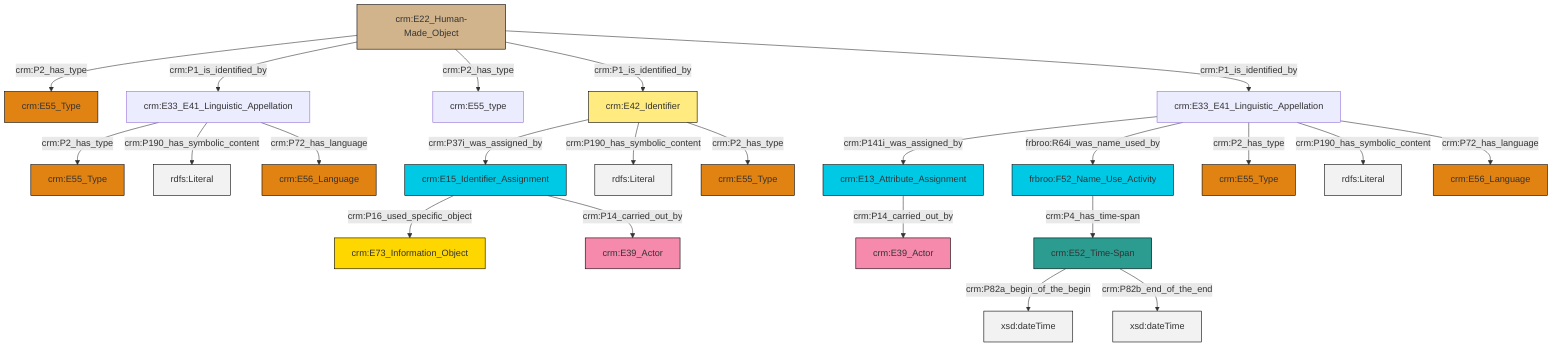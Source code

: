 graph TD
classDef Literal fill:#f2f2f2,stroke:#000000;
classDef CRM_Entity fill:#FFFFFF,stroke:#000000;
classDef Temporal_Entity fill:#00C9E6, stroke:#000000;
classDef Type fill:#E18312, stroke:#000000;
classDef Time-Span fill:#2C9C91, stroke:#000000;
classDef Appellation fill:#FFEB7F, stroke:#000000;
classDef Place fill:#008836, stroke:#000000;
classDef Persistent_Item fill:#B266B2, stroke:#000000;
classDef Conceptual_Object fill:#FFD700, stroke:#000000;
classDef Physical_Thing fill:#D2B48C, stroke:#000000;
classDef Actor fill:#f58aad, stroke:#000000;
classDef PC_Classes fill:#4ce600, stroke:#000000;
classDef Multi fill:#cccccc,stroke:#000000;

0["frbroo:F52_Name_Use_Activity"]:::Temporal_Entity -->|crm:P4_has_time-span| 1["crm:E52_Time-Span"]:::Time-Span
4["crm:E42_Identifier"]:::Appellation -->|crm:P37i_was_assigned_by| 2["crm:E15_Identifier_Assignment"]:::Temporal_Entity
12["crm:E22_Human-Made_Object"]:::Physical_Thing -->|crm:P2_has_type| 13["crm:E55_Type"]:::Type
16["crm:E33_E41_Linguistic_Appellation"]:::Default -->|crm:P2_has_type| 6["crm:E55_Type"]:::Type
12["crm:E22_Human-Made_Object"]:::Physical_Thing -->|crm:P1_is_identified_by| 16["crm:E33_E41_Linguistic_Appellation"]:::Default
12["crm:E22_Human-Made_Object"]:::Physical_Thing -->|crm:P2_has_type| 22["crm:E55_type"]:::Default
4["crm:E42_Identifier"]:::Appellation -->|crm:P190_has_symbolic_content| 23[rdfs:Literal]:::Literal
16["crm:E33_E41_Linguistic_Appellation"]:::Default -->|crm:P190_has_symbolic_content| 24[rdfs:Literal]:::Literal
12["crm:E22_Human-Made_Object"]:::Physical_Thing -->|crm:P1_is_identified_by| 4["crm:E42_Identifier"]:::Appellation
16["crm:E33_E41_Linguistic_Appellation"]:::Default -->|crm:P72_has_language| 8["crm:E56_Language"]:::Type
1["crm:E52_Time-Span"]:::Time-Span -->|crm:P82a_begin_of_the_begin| 31[xsd:dateTime]:::Literal
34["crm:E33_E41_Linguistic_Appellation"]:::Default -->|crm:P141i_was_assigned_by| 35["crm:E13_Attribute_Assignment"]:::Temporal_Entity
4["crm:E42_Identifier"]:::Appellation -->|crm:P2_has_type| 27["crm:E55_Type"]:::Type
2["crm:E15_Identifier_Assignment"]:::Temporal_Entity -->|crm:P16_used_specific_object| 14["crm:E73_Information_Object"]:::Conceptual_Object
34["crm:E33_E41_Linguistic_Appellation"]:::Default -->|frbroo:R64i_was_name_used_by| 0["frbroo:F52_Name_Use_Activity"]:::Temporal_Entity
34["crm:E33_E41_Linguistic_Appellation"]:::Default -->|crm:P2_has_type| 29["crm:E55_Type"]:::Type
34["crm:E33_E41_Linguistic_Appellation"]:::Default -->|crm:P190_has_symbolic_content| 38[rdfs:Literal]:::Literal
34["crm:E33_E41_Linguistic_Appellation"]:::Default -->|crm:P72_has_language| 32["crm:E56_Language"]:::Type
2["crm:E15_Identifier_Assignment"]:::Temporal_Entity -->|crm:P14_carried_out_by| 10["crm:E39_Actor"]:::Actor
12["crm:E22_Human-Made_Object"]:::Physical_Thing -->|crm:P1_is_identified_by| 34["crm:E33_E41_Linguistic_Appellation"]:::Default
35["crm:E13_Attribute_Assignment"]:::Temporal_Entity -->|crm:P14_carried_out_by| 36["crm:E39_Actor"]:::Actor
1["crm:E52_Time-Span"]:::Time-Span -->|crm:P82b_end_of_the_end| 40[xsd:dateTime]:::Literal